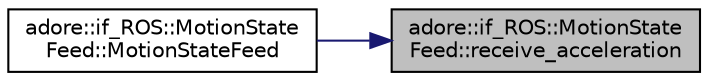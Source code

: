 digraph "adore::if_ROS::MotionStateFeed::receive_acceleration"
{
 // LATEX_PDF_SIZE
  edge [fontname="Helvetica",fontsize="10",labelfontname="Helvetica",labelfontsize="10"];
  node [fontname="Helvetica",fontsize="10",shape=record];
  rankdir="RL";
  Node1 [label="adore::if_ROS::MotionState\lFeed::receive_acceleration",height=0.2,width=0.4,color="black", fillcolor="grey75", style="filled", fontcolor="black",tooltip=" "];
  Node1 -> Node2 [dir="back",color="midnightblue",fontsize="10",style="solid",fontname="Helvetica"];
  Node2 [label="adore::if_ROS::MotionState\lFeed::MotionStateFeed",height=0.2,width=0.4,color="black", fillcolor="white", style="filled",URL="$classadore_1_1if__ROS_1_1MotionStateFeed.html#a30aa8d8bf5d2bd2ed75f663d92ba72fe",tooltip=" "];
}
